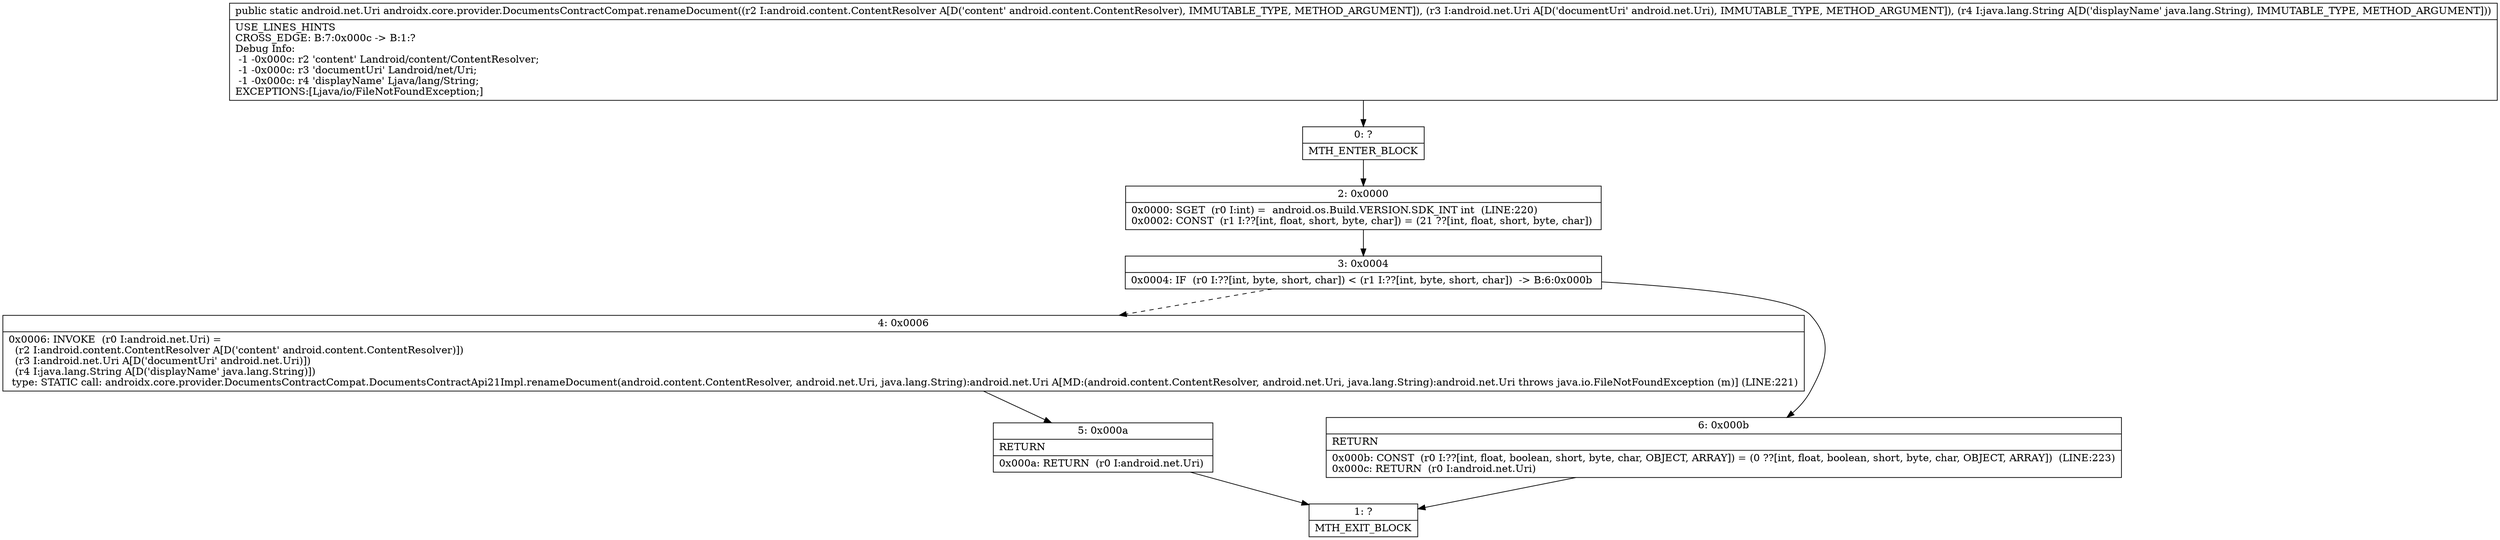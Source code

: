 digraph "CFG forandroidx.core.provider.DocumentsContractCompat.renameDocument(Landroid\/content\/ContentResolver;Landroid\/net\/Uri;Ljava\/lang\/String;)Landroid\/net\/Uri;" {
Node_0 [shape=record,label="{0\:\ ?|MTH_ENTER_BLOCK\l}"];
Node_2 [shape=record,label="{2\:\ 0x0000|0x0000: SGET  (r0 I:int) =  android.os.Build.VERSION.SDK_INT int  (LINE:220)\l0x0002: CONST  (r1 I:??[int, float, short, byte, char]) = (21 ??[int, float, short, byte, char]) \l}"];
Node_3 [shape=record,label="{3\:\ 0x0004|0x0004: IF  (r0 I:??[int, byte, short, char]) \< (r1 I:??[int, byte, short, char])  \-\> B:6:0x000b \l}"];
Node_4 [shape=record,label="{4\:\ 0x0006|0x0006: INVOKE  (r0 I:android.net.Uri) = \l  (r2 I:android.content.ContentResolver A[D('content' android.content.ContentResolver)])\l  (r3 I:android.net.Uri A[D('documentUri' android.net.Uri)])\l  (r4 I:java.lang.String A[D('displayName' java.lang.String)])\l type: STATIC call: androidx.core.provider.DocumentsContractCompat.DocumentsContractApi21Impl.renameDocument(android.content.ContentResolver, android.net.Uri, java.lang.String):android.net.Uri A[MD:(android.content.ContentResolver, android.net.Uri, java.lang.String):android.net.Uri throws java.io.FileNotFoundException (m)] (LINE:221)\l}"];
Node_5 [shape=record,label="{5\:\ 0x000a|RETURN\l|0x000a: RETURN  (r0 I:android.net.Uri) \l}"];
Node_1 [shape=record,label="{1\:\ ?|MTH_EXIT_BLOCK\l}"];
Node_6 [shape=record,label="{6\:\ 0x000b|RETURN\l|0x000b: CONST  (r0 I:??[int, float, boolean, short, byte, char, OBJECT, ARRAY]) = (0 ??[int, float, boolean, short, byte, char, OBJECT, ARRAY])  (LINE:223)\l0x000c: RETURN  (r0 I:android.net.Uri) \l}"];
MethodNode[shape=record,label="{public static android.net.Uri androidx.core.provider.DocumentsContractCompat.renameDocument((r2 I:android.content.ContentResolver A[D('content' android.content.ContentResolver), IMMUTABLE_TYPE, METHOD_ARGUMENT]), (r3 I:android.net.Uri A[D('documentUri' android.net.Uri), IMMUTABLE_TYPE, METHOD_ARGUMENT]), (r4 I:java.lang.String A[D('displayName' java.lang.String), IMMUTABLE_TYPE, METHOD_ARGUMENT]))  | USE_LINES_HINTS\lCROSS_EDGE: B:7:0x000c \-\> B:1:?\lDebug Info:\l  \-1 \-0x000c: r2 'content' Landroid\/content\/ContentResolver;\l  \-1 \-0x000c: r3 'documentUri' Landroid\/net\/Uri;\l  \-1 \-0x000c: r4 'displayName' Ljava\/lang\/String;\lEXCEPTIONS:[Ljava\/io\/FileNotFoundException;]\l}"];
MethodNode -> Node_0;Node_0 -> Node_2;
Node_2 -> Node_3;
Node_3 -> Node_4[style=dashed];
Node_3 -> Node_6;
Node_4 -> Node_5;
Node_5 -> Node_1;
Node_6 -> Node_1;
}


